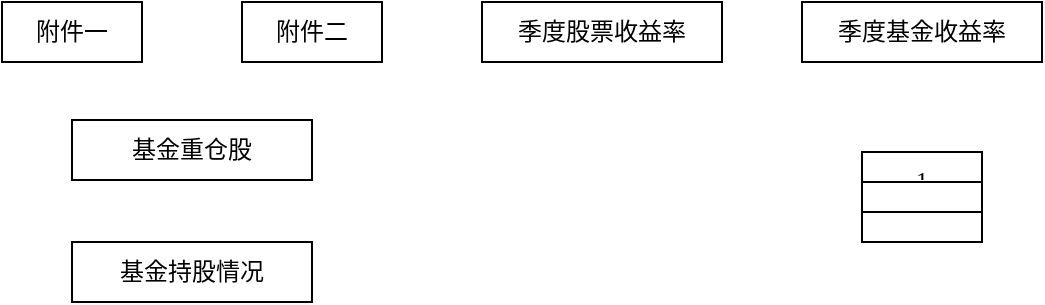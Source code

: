<mxfile version="24.2.2" type="github">
  <diagram id="f106602c-feb2-e66a-4537-3a34d633f6aa" name="Page-1">
    <mxGraphModel dx="526" dy="358" grid="1" gridSize="10" guides="1" tooltips="1" connect="1" arrows="1" fold="1" page="1" pageScale="1" pageWidth="2336" pageHeight="1654" background="none" math="0" shadow="0">
      <root>
        <mxCell id="0" />
        <mxCell id="1" parent="0" />
        <mxCell id="9OBj8XQTUw2QXxJhD3t2-1" value="附件一" style="rounded=0;whiteSpace=wrap;html=1;" vertex="1" parent="1">
          <mxGeometry x="180" y="180" width="70" height="30" as="geometry" />
        </mxCell>
        <mxCell id="9OBj8XQTUw2QXxJhD3t2-2" value="附件二" style="rounded=0;whiteSpace=wrap;html=1;" vertex="1" parent="1">
          <mxGeometry x="300" y="180" width="70" height="30" as="geometry" />
        </mxCell>
        <mxCell id="9OBj8XQTUw2QXxJhD3t2-3" value="基金重仓股" style="rounded=0;whiteSpace=wrap;html=1;" vertex="1" parent="1">
          <mxGeometry x="215" y="239" width="120" height="30" as="geometry" />
        </mxCell>
        <mxCell id="9OBj8XQTUw2QXxJhD3t2-4" value="基金持股情况" style="rounded=0;whiteSpace=wrap;html=1;" vertex="1" parent="1">
          <mxGeometry x="215" y="300" width="120" height="30" as="geometry" />
        </mxCell>
        <mxCell id="9OBj8XQTUw2QXxJhD3t2-5" value="季度股票收益率" style="rounded=0;whiteSpace=wrap;html=1;" vertex="1" parent="1">
          <mxGeometry x="420" y="180" width="120" height="30" as="geometry" />
        </mxCell>
        <mxCell id="9OBj8XQTUw2QXxJhD3t2-10" value="季度基金收益率" style="rounded=0;whiteSpace=wrap;html=1;" vertex="1" parent="1">
          <mxGeometry x="580" y="180" width="120" height="30" as="geometry" />
        </mxCell>
        <mxCell id="9OBj8XQTUw2QXxJhD3t2-11" value="" style="shape=table;startSize=0;container=1;collapsible=0;childLayout=tableLayout;fontSize=16;" vertex="1" parent="1">
          <mxGeometry x="610" y="255" width="60" height="45" as="geometry" />
        </mxCell>
        <mxCell id="9OBj8XQTUw2QXxJhD3t2-12" value="" style="shape=tableRow;horizontal=0;startSize=0;swimlaneHead=0;swimlaneBody=0;strokeColor=inherit;top=0;left=0;bottom=0;right=0;collapsible=0;dropTarget=0;fillColor=none;points=[[0,0.5],[1,0.5]];portConstraint=eastwest;fontSize=16;" vertex="1" parent="9OBj8XQTUw2QXxJhD3t2-11">
          <mxGeometry width="60" height="15" as="geometry" />
        </mxCell>
        <mxCell id="9OBj8XQTUw2QXxJhD3t2-13" value="&lt;font style=&quot;font-size: 12px;&quot; face=&quot;Times New Roman&quot;&gt;1&lt;/font&gt;" style="shape=partialRectangle;html=1;whiteSpace=wrap;connectable=0;strokeColor=inherit;overflow=hidden;fillColor=none;top=0;left=0;bottom=0;right=0;pointerEvents=1;fontSize=16;" vertex="1" parent="9OBj8XQTUw2QXxJhD3t2-12">
          <mxGeometry width="60" height="15" as="geometry">
            <mxRectangle width="60" height="15" as="alternateBounds" />
          </mxGeometry>
        </mxCell>
        <mxCell id="9OBj8XQTUw2QXxJhD3t2-14" value="" style="shape=partialRectangle;html=1;whiteSpace=wrap;connectable=0;strokeColor=inherit;overflow=hidden;fillColor=none;top=0;left=0;bottom=0;right=0;pointerEvents=1;fontSize=16;" vertex="1" parent="9OBj8XQTUw2QXxJhD3t2-12">
          <mxGeometry x="60" height="15" as="geometry">
            <mxRectangle height="15" as="alternateBounds" />
          </mxGeometry>
        </mxCell>
        <mxCell id="9OBj8XQTUw2QXxJhD3t2-15" value="" style="shape=partialRectangle;html=1;whiteSpace=wrap;connectable=0;strokeColor=inherit;overflow=hidden;fillColor=none;top=0;left=0;bottom=0;right=0;pointerEvents=1;fontSize=16;" vertex="1" parent="9OBj8XQTUw2QXxJhD3t2-12">
          <mxGeometry x="60" height="15" as="geometry">
            <mxRectangle height="15" as="alternateBounds" />
          </mxGeometry>
        </mxCell>
        <mxCell id="9OBj8XQTUw2QXxJhD3t2-16" value="" style="shape=tableRow;horizontal=0;startSize=0;swimlaneHead=0;swimlaneBody=0;strokeColor=inherit;top=0;left=0;bottom=0;right=0;collapsible=0;dropTarget=0;fillColor=none;points=[[0,0.5],[1,0.5]];portConstraint=eastwest;fontSize=16;" vertex="1" parent="9OBj8XQTUw2QXxJhD3t2-11">
          <mxGeometry y="15" width="60" height="15" as="geometry" />
        </mxCell>
        <mxCell id="9OBj8XQTUw2QXxJhD3t2-17" value="" style="shape=partialRectangle;html=1;whiteSpace=wrap;connectable=0;strokeColor=inherit;overflow=hidden;fillColor=none;top=0;left=0;bottom=0;right=0;pointerEvents=1;fontSize=16;" vertex="1" parent="9OBj8XQTUw2QXxJhD3t2-16">
          <mxGeometry width="60" height="15" as="geometry">
            <mxRectangle width="60" height="15" as="alternateBounds" />
          </mxGeometry>
        </mxCell>
        <mxCell id="9OBj8XQTUw2QXxJhD3t2-18" value="" style="shape=partialRectangle;html=1;whiteSpace=wrap;connectable=0;strokeColor=inherit;overflow=hidden;fillColor=none;top=0;left=0;bottom=0;right=0;pointerEvents=1;fontSize=16;" vertex="1" parent="9OBj8XQTUw2QXxJhD3t2-16">
          <mxGeometry x="60" height="15" as="geometry">
            <mxRectangle height="15" as="alternateBounds" />
          </mxGeometry>
        </mxCell>
        <mxCell id="9OBj8XQTUw2QXxJhD3t2-19" value="" style="shape=partialRectangle;html=1;whiteSpace=wrap;connectable=0;strokeColor=inherit;overflow=hidden;fillColor=none;top=0;left=0;bottom=0;right=0;pointerEvents=1;fontSize=16;" vertex="1" parent="9OBj8XQTUw2QXxJhD3t2-16">
          <mxGeometry x="60" height="15" as="geometry">
            <mxRectangle height="15" as="alternateBounds" />
          </mxGeometry>
        </mxCell>
        <mxCell id="9OBj8XQTUw2QXxJhD3t2-20" value="" style="shape=tableRow;horizontal=0;startSize=0;swimlaneHead=0;swimlaneBody=0;strokeColor=inherit;top=0;left=0;bottom=0;right=0;collapsible=0;dropTarget=0;fillColor=none;points=[[0,0.5],[1,0.5]];portConstraint=eastwest;fontSize=16;" vertex="1" parent="9OBj8XQTUw2QXxJhD3t2-11">
          <mxGeometry y="30" width="60" height="15" as="geometry" />
        </mxCell>
        <mxCell id="9OBj8XQTUw2QXxJhD3t2-21" value="" style="shape=partialRectangle;html=1;whiteSpace=wrap;connectable=0;strokeColor=inherit;overflow=hidden;fillColor=none;top=0;left=0;bottom=0;right=0;pointerEvents=1;fontSize=16;" vertex="1" parent="9OBj8XQTUw2QXxJhD3t2-20">
          <mxGeometry width="60" height="15" as="geometry">
            <mxRectangle width="60" height="15" as="alternateBounds" />
          </mxGeometry>
        </mxCell>
        <mxCell id="9OBj8XQTUw2QXxJhD3t2-22" value="" style="shape=partialRectangle;html=1;whiteSpace=wrap;connectable=0;strokeColor=inherit;overflow=hidden;fillColor=none;top=0;left=0;bottom=0;right=0;pointerEvents=1;fontSize=16;" vertex="1" parent="9OBj8XQTUw2QXxJhD3t2-20">
          <mxGeometry x="60" height="15" as="geometry">
            <mxRectangle height="15" as="alternateBounds" />
          </mxGeometry>
        </mxCell>
        <mxCell id="9OBj8XQTUw2QXxJhD3t2-23" value="" style="shape=partialRectangle;html=1;whiteSpace=wrap;connectable=0;strokeColor=inherit;overflow=hidden;fillColor=none;top=0;left=0;bottom=0;right=0;pointerEvents=1;fontSize=16;" vertex="1" parent="9OBj8XQTUw2QXxJhD3t2-20">
          <mxGeometry x="60" height="15" as="geometry">
            <mxRectangle height="15" as="alternateBounds" />
          </mxGeometry>
        </mxCell>
      </root>
    </mxGraphModel>
  </diagram>
</mxfile>
